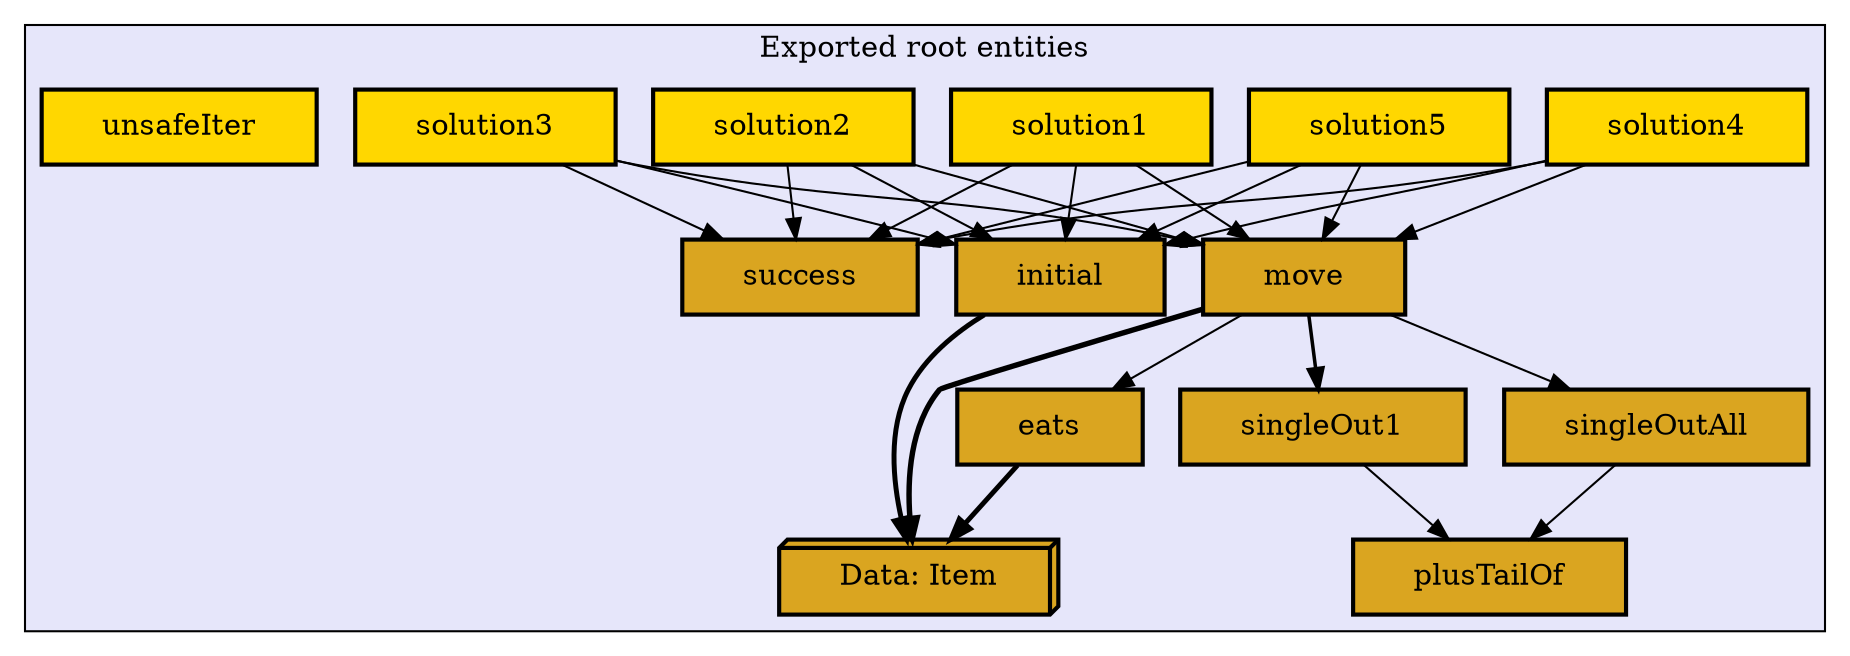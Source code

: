 digraph "Levels within Cabbage" {
    node [margin="0.4,0.1"
         ,style=filled];
    subgraph cluster_0 {
        graph [label="Exported root entities"
              ,style=filled
              ,fillcolor=lavender];
        1 [label="Data: Item"
          ,shape=box3d
          ,fillcolor=goldenrod
          ,style="filled,bold"];
        5 [label=eats
          ,shape=box
          ,fillcolor=goldenrod
          ,style="filled,bold"];
        6 [label=initial
          ,shape=box
          ,fillcolor=goldenrod
          ,style="filled,bold"];
        7 [label=move
          ,shape=box
          ,fillcolor=goldenrod
          ,style="filled,bold"];
        8 [label=plusTailOf
          ,shape=box
          ,fillcolor=goldenrod
          ,style="filled,bold"];
        9 [label=singleOut1
          ,shape=box
          ,fillcolor=goldenrod
          ,style="filled,bold"];
        10 [label=singleOutAll
           ,shape=box
           ,fillcolor=goldenrod
           ,style="filled,bold"];
        11 [label=solution1
           ,shape=box
           ,fillcolor=gold
           ,style="filled,bold"];
        12 [label=solution2
           ,shape=box
           ,fillcolor=gold
           ,style="filled,bold"];
        13 [label=solution3
           ,shape=box
           ,fillcolor=gold
           ,style="filled,bold"];
        14 [label=solution4
           ,shape=box
           ,fillcolor=gold
           ,style="filled,bold"];
        15 [label=solution5
           ,shape=box
           ,fillcolor=gold
           ,style="filled,bold"];
        16 [label=success
           ,shape=box
           ,fillcolor=goldenrod
           ,style="filled,bold"];
        17 [label=unsafeIter
           ,shape=box
           ,fillcolor=gold
           ,style="filled,bold"];
    }
    5 -> 1 [penwidth=2.386294361119891
           ,color=black];
    6 -> 1 [penwidth=2.386294361119891
           ,color=black];
    7 -> 1 [penwidth=2.6094379124341005
           ,color=black];
    7 -> 5 [penwidth=1,color=black];
    7 -> 9 [penwidth=1.6931471805599454
           ,color=black];
    7 -> 10 [penwidth=1
            ,color=black];
    9 -> 8 [penwidth=1,color=black];
    10 -> 8 [penwidth=1
            ,color=black];
    11 -> 6 [penwidth=1
            ,color=black];
    11 -> 7 [penwidth=1
            ,color=black];
    11 -> 16 [penwidth=1
             ,color=black];
    12 -> 6 [penwidth=1
            ,color=black];
    12 -> 7 [penwidth=1
            ,color=black];
    12 -> 16 [penwidth=1
             ,color=black];
    13 -> 6 [penwidth=1
            ,color=black];
    13 -> 7 [penwidth=1
            ,color=black];
    13 -> 16 [penwidth=1
             ,color=black];
    14 -> 6 [penwidth=1
            ,color=black];
    14 -> 7 [penwidth=1
            ,color=black];
    14 -> 16 [penwidth=1
             ,color=black];
    15 -> 6 [penwidth=1
            ,color=black];
    15 -> 7 [penwidth=1
            ,color=black];
    15 -> 16 [penwidth=1
             ,color=black];
}
